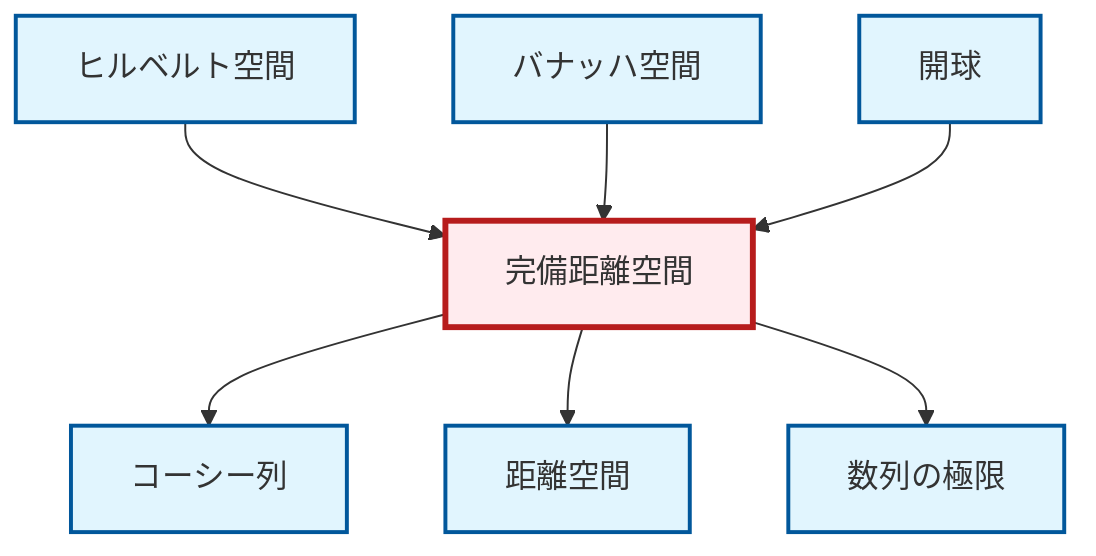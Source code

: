 graph TD
    classDef definition fill:#e1f5fe,stroke:#01579b,stroke-width:2px
    classDef theorem fill:#f3e5f5,stroke:#4a148c,stroke-width:2px
    classDef axiom fill:#fff3e0,stroke:#e65100,stroke-width:2px
    classDef example fill:#e8f5e9,stroke:#1b5e20,stroke-width:2px
    classDef current fill:#ffebee,stroke:#b71c1c,stroke-width:3px
    def-cauchy-sequence["コーシー列"]:::definition
    def-metric-space["距離空間"]:::definition
    def-hilbert-space["ヒルベルト空間"]:::definition
    def-complete-metric-space["完備距離空間"]:::definition
    def-limit["数列の極限"]:::definition
    def-open-ball["開球"]:::definition
    def-banach-space["バナッハ空間"]:::definition
    def-hilbert-space --> def-complete-metric-space
    def-complete-metric-space --> def-cauchy-sequence
    def-complete-metric-space --> def-metric-space
    def-banach-space --> def-complete-metric-space
    def-open-ball --> def-complete-metric-space
    def-complete-metric-space --> def-limit
    class def-complete-metric-space current